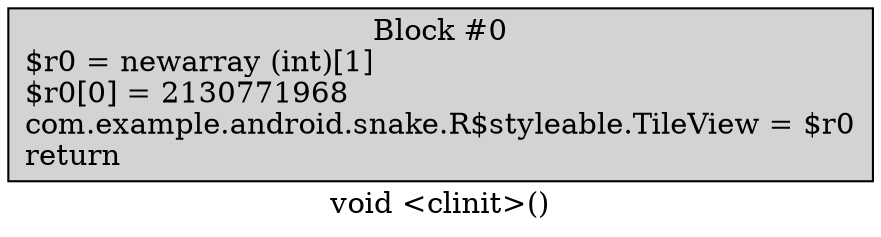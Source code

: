 digraph "void <clinit>()" {
    label = "void <clinit>()";
    node [shape = box];
    "0" [style = filled,fillcolor = lightgray,label = "Block #0\n$r0 = newarray (int)[1]\l$r0[0] = 2130771968\lcom.example.android.snake.R$styleable.TileView = $r0\lreturn\l",];
}
